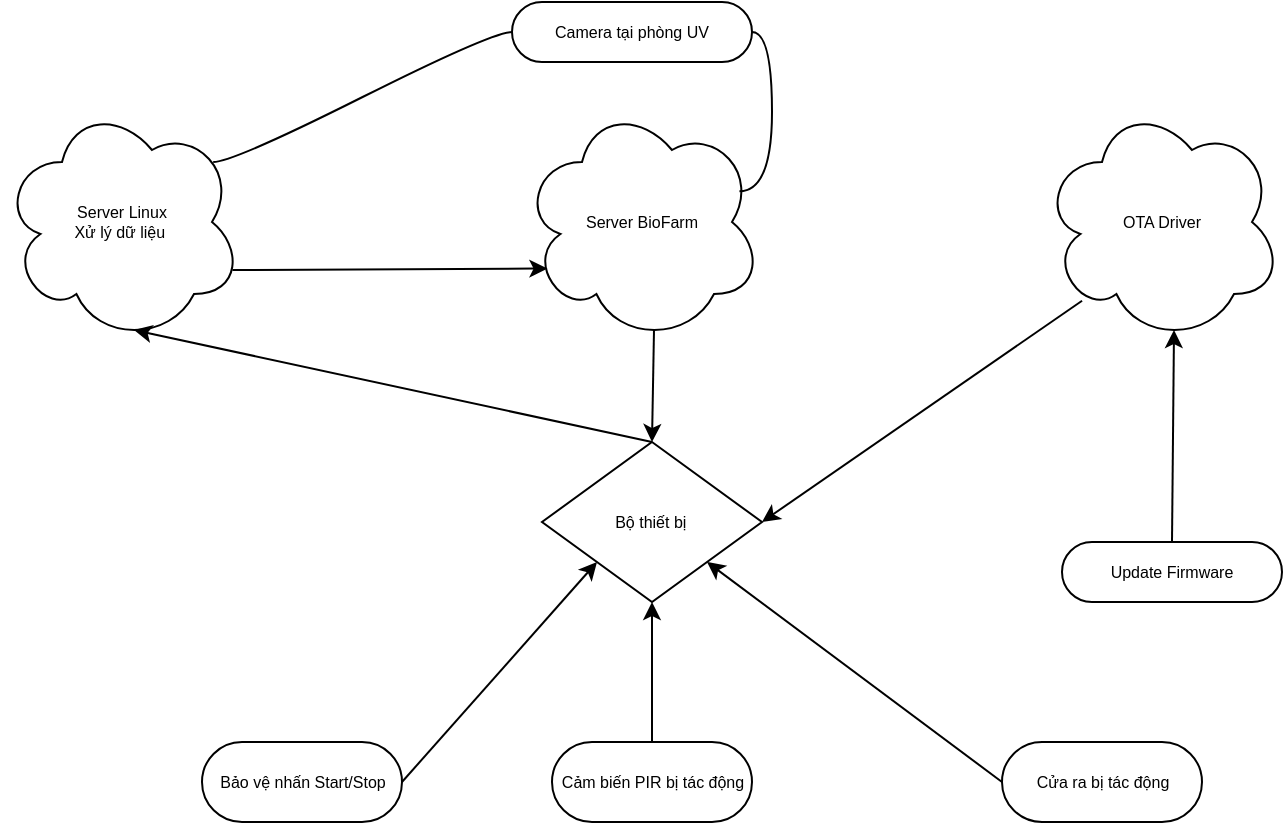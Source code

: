 <mxfile version="20.8.16" type="github"><diagram id="akTeKmMc_4doUkvs1Y9o" name="Page-1"><mxGraphModel dx="794" dy="462" grid="1" gridSize="10" guides="1" tooltips="1" connect="1" arrows="1" fold="1" page="1" pageScale="1" pageWidth="827" pageHeight="1169" math="0" shadow="0"><root><mxCell id="0"/><mxCell id="1" parent="0"/><mxCell id="uLsthr9XwKSgOq4YaZTB-8" value="Bảo vệ nhấn Start/Stop" style="html=1;dashed=0;whitespace=wrap;shape=mxgraph.dfd.start;labelBackgroundColor=none;fontSize=8;fontColor=#000000;" vertex="1" parent="1"><mxGeometry x="180" y="480" width="100" height="40" as="geometry"/></mxCell><mxCell id="uLsthr9XwKSgOq4YaZTB-10" value="Cảm biến PIR bị tác động" style="html=1;dashed=0;whitespace=wrap;shape=mxgraph.dfd.start;labelBackgroundColor=none;fontSize=8;fontColor=#000000;" vertex="1" parent="1"><mxGeometry x="355" y="480" width="100" height="40" as="geometry"/></mxCell><mxCell id="uLsthr9XwKSgOq4YaZTB-11" value="Cửa ra bị tác động" style="html=1;dashed=0;whitespace=wrap;shape=mxgraph.dfd.start;labelBackgroundColor=none;fontSize=8;fontColor=#000000;" vertex="1" parent="1"><mxGeometry x="580" y="480" width="100" height="40" as="geometry"/></mxCell><mxCell id="uLsthr9XwKSgOq4YaZTB-13" value="Bộ thiết bị&amp;nbsp;" style="shape=rhombus;html=1;dashed=0;whitespace=wrap;perimeter=rhombusPerimeter;labelBackgroundColor=none;fontSize=8;fontColor=#000000;" vertex="1" parent="1"><mxGeometry x="350" y="330" width="110" height="80" as="geometry"/></mxCell><mxCell id="uLsthr9XwKSgOq4YaZTB-18" value="Server Linux&lt;br&gt;Xử lý dữ liệu&amp;nbsp;" style="shape=cloud;whiteSpace=wrap;html=1;labelBackgroundColor=none;fontSize=8;fontColor=#000000;" vertex="1" parent="1"><mxGeometry x="80" y="160" width="120" height="120" as="geometry"/></mxCell><mxCell id="uLsthr9XwKSgOq4YaZTB-19" value="Camera tại phòng UV" style="whiteSpace=wrap;html=1;rounded=1;arcSize=50;align=center;verticalAlign=middle;strokeWidth=1;autosize=1;spacing=4;treeFolding=1;treeMoving=1;newEdgeStyle={&quot;edgeStyle&quot;:&quot;entityRelationEdgeStyle&quot;,&quot;startArrow&quot;:&quot;none&quot;,&quot;endArrow&quot;:&quot;none&quot;,&quot;segment&quot;:10,&quot;curved&quot;:1,&quot;sourcePerimeterSpacing&quot;:0,&quot;targetPerimeterSpacing&quot;:0};labelBackgroundColor=none;fontSize=8;fontColor=#000000;" vertex="1" collapsed="1" parent="1"><mxGeometry x="335" y="110" width="120" height="30" as="geometry"/></mxCell><mxCell id="uLsthr9XwKSgOq4YaZTB-20" value="" style="edgeStyle=entityRelationEdgeStyle;startArrow=none;endArrow=none;segment=10;curved=1;sourcePerimeterSpacing=0;targetPerimeterSpacing=0;rounded=0;fontSize=8;fontColor=#000000;exitX=0.88;exitY=0.25;exitDx=0;exitDy=0;exitPerimeter=0;" edge="1" target="uLsthr9XwKSgOq4YaZTB-19" parent="1" source="uLsthr9XwKSgOq4YaZTB-18"><mxGeometry relative="1" as="geometry"><mxPoint x="180" y="162" as="sourcePoint"/></mxGeometry></mxCell><mxCell id="uLsthr9XwKSgOq4YaZTB-25" value="Server BioFarm" style="shape=cloud;whiteSpace=wrap;html=1;labelBackgroundColor=none;fontSize=8;fontColor=#000000;" vertex="1" parent="1"><mxGeometry x="340" y="160" width="120" height="120" as="geometry"/></mxCell><mxCell id="uLsthr9XwKSgOq4YaZTB-26" value="" style="endArrow=classic;html=1;rounded=0;fontSize=8;fontColor=#000000;entryX=0.55;entryY=0.95;entryDx=0;entryDy=0;entryPerimeter=0;exitX=0.5;exitY=0;exitDx=0;exitDy=0;" edge="1" parent="1" source="uLsthr9XwKSgOq4YaZTB-13" target="uLsthr9XwKSgOq4YaZTB-18"><mxGeometry width="50" height="50" relative="1" as="geometry"><mxPoint x="380" y="350" as="sourcePoint"/><mxPoint x="430" y="300" as="targetPoint"/></mxGeometry></mxCell><mxCell id="uLsthr9XwKSgOq4YaZTB-27" value="" style="endArrow=classic;html=1;rounded=0;fontSize=8;fontColor=#000000;entryX=0.5;entryY=0;entryDx=0;entryDy=0;exitX=0.55;exitY=0.95;exitDx=0;exitDy=0;exitPerimeter=0;" edge="1" parent="1" source="uLsthr9XwKSgOq4YaZTB-25" target="uLsthr9XwKSgOq4YaZTB-13"><mxGeometry width="50" height="50" relative="1" as="geometry"><mxPoint x="540" y="320" as="sourcePoint"/><mxPoint x="430" y="300" as="targetPoint"/></mxGeometry></mxCell><mxCell id="uLsthr9XwKSgOq4YaZTB-28" value="" style="endArrow=classic;html=1;rounded=0;fontSize=8;fontColor=#000000;exitX=0.96;exitY=0.7;exitDx=0;exitDy=0;exitPerimeter=0;entryX=0.106;entryY=0.694;entryDx=0;entryDy=0;entryPerimeter=0;" edge="1" parent="1" source="uLsthr9XwKSgOq4YaZTB-18" target="uLsthr9XwKSgOq4YaZTB-25"><mxGeometry width="50" height="50" relative="1" as="geometry"><mxPoint x="380" y="350" as="sourcePoint"/><mxPoint x="430" y="300" as="targetPoint"/></mxGeometry></mxCell><mxCell id="uLsthr9XwKSgOq4YaZTB-29" value="Update Firmware" style="whiteSpace=wrap;html=1;rounded=1;arcSize=50;align=center;verticalAlign=middle;strokeWidth=1;autosize=1;spacing=4;treeFolding=1;treeMoving=1;newEdgeStyle={&quot;edgeStyle&quot;:&quot;entityRelationEdgeStyle&quot;,&quot;startArrow&quot;:&quot;none&quot;,&quot;endArrow&quot;:&quot;none&quot;,&quot;segment&quot;:10,&quot;curved&quot;:1,&quot;sourcePerimeterSpacing&quot;:0,&quot;targetPerimeterSpacing&quot;:0};labelBackgroundColor=none;fontSize=8;fontColor=#000000;" vertex="1" parent="1"><mxGeometry x="610" y="380" width="110" height="30" as="geometry"/></mxCell><mxCell id="uLsthr9XwKSgOq4YaZTB-31" value="" style="endArrow=classic;html=1;rounded=0;fontSize=8;fontColor=#000000;exitX=0.5;exitY=0;exitDx=0;exitDy=0;entryX=0.55;entryY=0.95;entryDx=0;entryDy=0;entryPerimeter=0;" edge="1" parent="1" source="uLsthr9XwKSgOq4YaZTB-29" target="uLsthr9XwKSgOq4YaZTB-32"><mxGeometry width="50" height="50" relative="1" as="geometry"><mxPoint x="380" y="350" as="sourcePoint"/><mxPoint x="540" y="310" as="targetPoint"/></mxGeometry></mxCell><mxCell id="uLsthr9XwKSgOq4YaZTB-32" value="OTA Driver" style="shape=cloud;whiteSpace=wrap;html=1;labelBackgroundColor=none;fontSize=8;fontColor=#000000;" vertex="1" parent="1"><mxGeometry x="600" y="160" width="120" height="120" as="geometry"/></mxCell><mxCell id="uLsthr9XwKSgOq4YaZTB-35" value="" style="endArrow=classic;html=1;rounded=0;fontSize=8;fontColor=#000000;exitX=0.167;exitY=0.828;exitDx=0;exitDy=0;exitPerimeter=0;entryX=1;entryY=0.5;entryDx=0;entryDy=0;" edge="1" parent="1" source="uLsthr9XwKSgOq4YaZTB-32" target="uLsthr9XwKSgOq4YaZTB-13"><mxGeometry width="50" height="50" relative="1" as="geometry"><mxPoint x="380" y="350" as="sourcePoint"/><mxPoint x="430" y="300" as="targetPoint"/></mxGeometry></mxCell><mxCell id="uLsthr9XwKSgOq4YaZTB-36" value="" style="edgeStyle=entityRelationEdgeStyle;startArrow=none;endArrow=none;segment=10;curved=1;sourcePerimeterSpacing=0;targetPerimeterSpacing=0;rounded=0;fontSize=8;fontColor=#000000;exitX=0.906;exitY=0.372;exitDx=0;exitDy=0;exitPerimeter=0;" edge="1" parent="1" source="uLsthr9XwKSgOq4YaZTB-25" target="uLsthr9XwKSgOq4YaZTB-19"><mxGeometry relative="1" as="geometry"><mxPoint x="195.6" y="200" as="sourcePoint"/><mxPoint x="480" y="150" as="targetPoint"/></mxGeometry></mxCell><mxCell id="uLsthr9XwKSgOq4YaZTB-37" value="" style="endArrow=classic;html=1;rounded=0;fontSize=8;fontColor=#000000;exitX=0;exitY=0.5;exitDx=0;exitDy=0;exitPerimeter=0;entryX=1;entryY=1;entryDx=0;entryDy=0;" edge="1" parent="1" source="uLsthr9XwKSgOq4YaZTB-11" target="uLsthr9XwKSgOq4YaZTB-13"><mxGeometry width="50" height="50" relative="1" as="geometry"><mxPoint x="380" y="350" as="sourcePoint"/><mxPoint x="470" y="430" as="targetPoint"/></mxGeometry></mxCell><mxCell id="uLsthr9XwKSgOq4YaZTB-38" value="" style="endArrow=classic;html=1;rounded=0;fontSize=8;fontColor=#000000;exitX=0.5;exitY=0.5;exitDx=0;exitDy=-20;exitPerimeter=0;entryX=0.5;entryY=1;entryDx=0;entryDy=0;" edge="1" parent="1" source="uLsthr9XwKSgOq4YaZTB-10" target="uLsthr9XwKSgOq4YaZTB-13"><mxGeometry width="50" height="50" relative="1" as="geometry"><mxPoint x="380" y="350" as="sourcePoint"/><mxPoint x="430" y="300" as="targetPoint"/></mxGeometry></mxCell><mxCell id="uLsthr9XwKSgOq4YaZTB-39" value="" style="endArrow=classic;html=1;rounded=0;fontSize=8;fontColor=#000000;exitX=1;exitY=0.5;exitDx=0;exitDy=0;exitPerimeter=0;entryX=0;entryY=1;entryDx=0;entryDy=0;" edge="1" parent="1" source="uLsthr9XwKSgOq4YaZTB-8" target="uLsthr9XwKSgOq4YaZTB-13"><mxGeometry width="50" height="50" relative="1" as="geometry"><mxPoint x="380" y="350" as="sourcePoint"/><mxPoint x="430" y="300" as="targetPoint"/></mxGeometry></mxCell></root></mxGraphModel></diagram></mxfile>